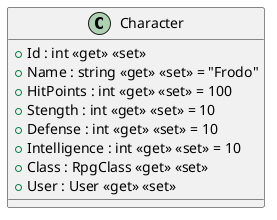 @startuml
class Character {
    + Id : int <<get>> <<set>>
    + Name : string <<get>> <<set>> = "Frodo"
    + HitPoints : int <<get>> <<set>> = 100
    + Stength : int <<get>> <<set>> = 10
    + Defense : int <<get>> <<set>> = 10
    + Intelligence : int <<get>> <<set>> = 10
    + Class : RpgClass <<get>> <<set>>
    + User : User <<get>> <<set>>
}
@enduml
